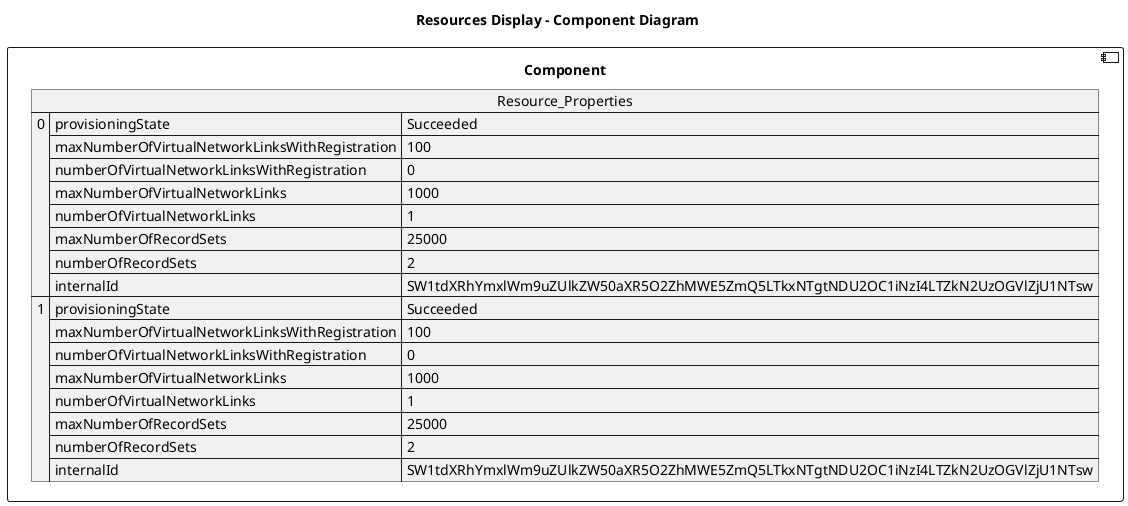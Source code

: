 @startuml

title Resources Display - Component Diagram

component Component {

json  Resource_Properties {
  "0": {
    "provisioningState": "Succeeded",
    "maxNumberOfVirtualNetworkLinksWithRegistration": 100,
    "numberOfVirtualNetworkLinksWithRegistration": 0,
    "maxNumberOfVirtualNetworkLinks": 1000,
    "numberOfVirtualNetworkLinks": 1,
    "maxNumberOfRecordSets": 25000,
    "numberOfRecordSets": 2,
    "internalId": "SW1tdXRhYmxlWm9uZUlkZW50aXR5O2ZhMWE5ZmQ5LTkxNTgtNDU2OC1iNzI4LTZkN2UzOGVlZjU1NTsw"
  },
  "1": {
    "provisioningState": "Succeeded",
    "maxNumberOfVirtualNetworkLinksWithRegistration": 100,
    "numberOfVirtualNetworkLinksWithRegistration": 0,
    "maxNumberOfVirtualNetworkLinks": 1000,
    "numberOfVirtualNetworkLinks": 1,
    "maxNumberOfRecordSets": 25000,
    "numberOfRecordSets": 2,
    "internalId": "SW1tdXRhYmxlWm9uZUlkZW50aXR5O2ZhMWE5ZmQ5LTkxNTgtNDU2OC1iNzI4LTZkN2UzOGVlZjU1NTsw"
  }
}
}
@enduml
